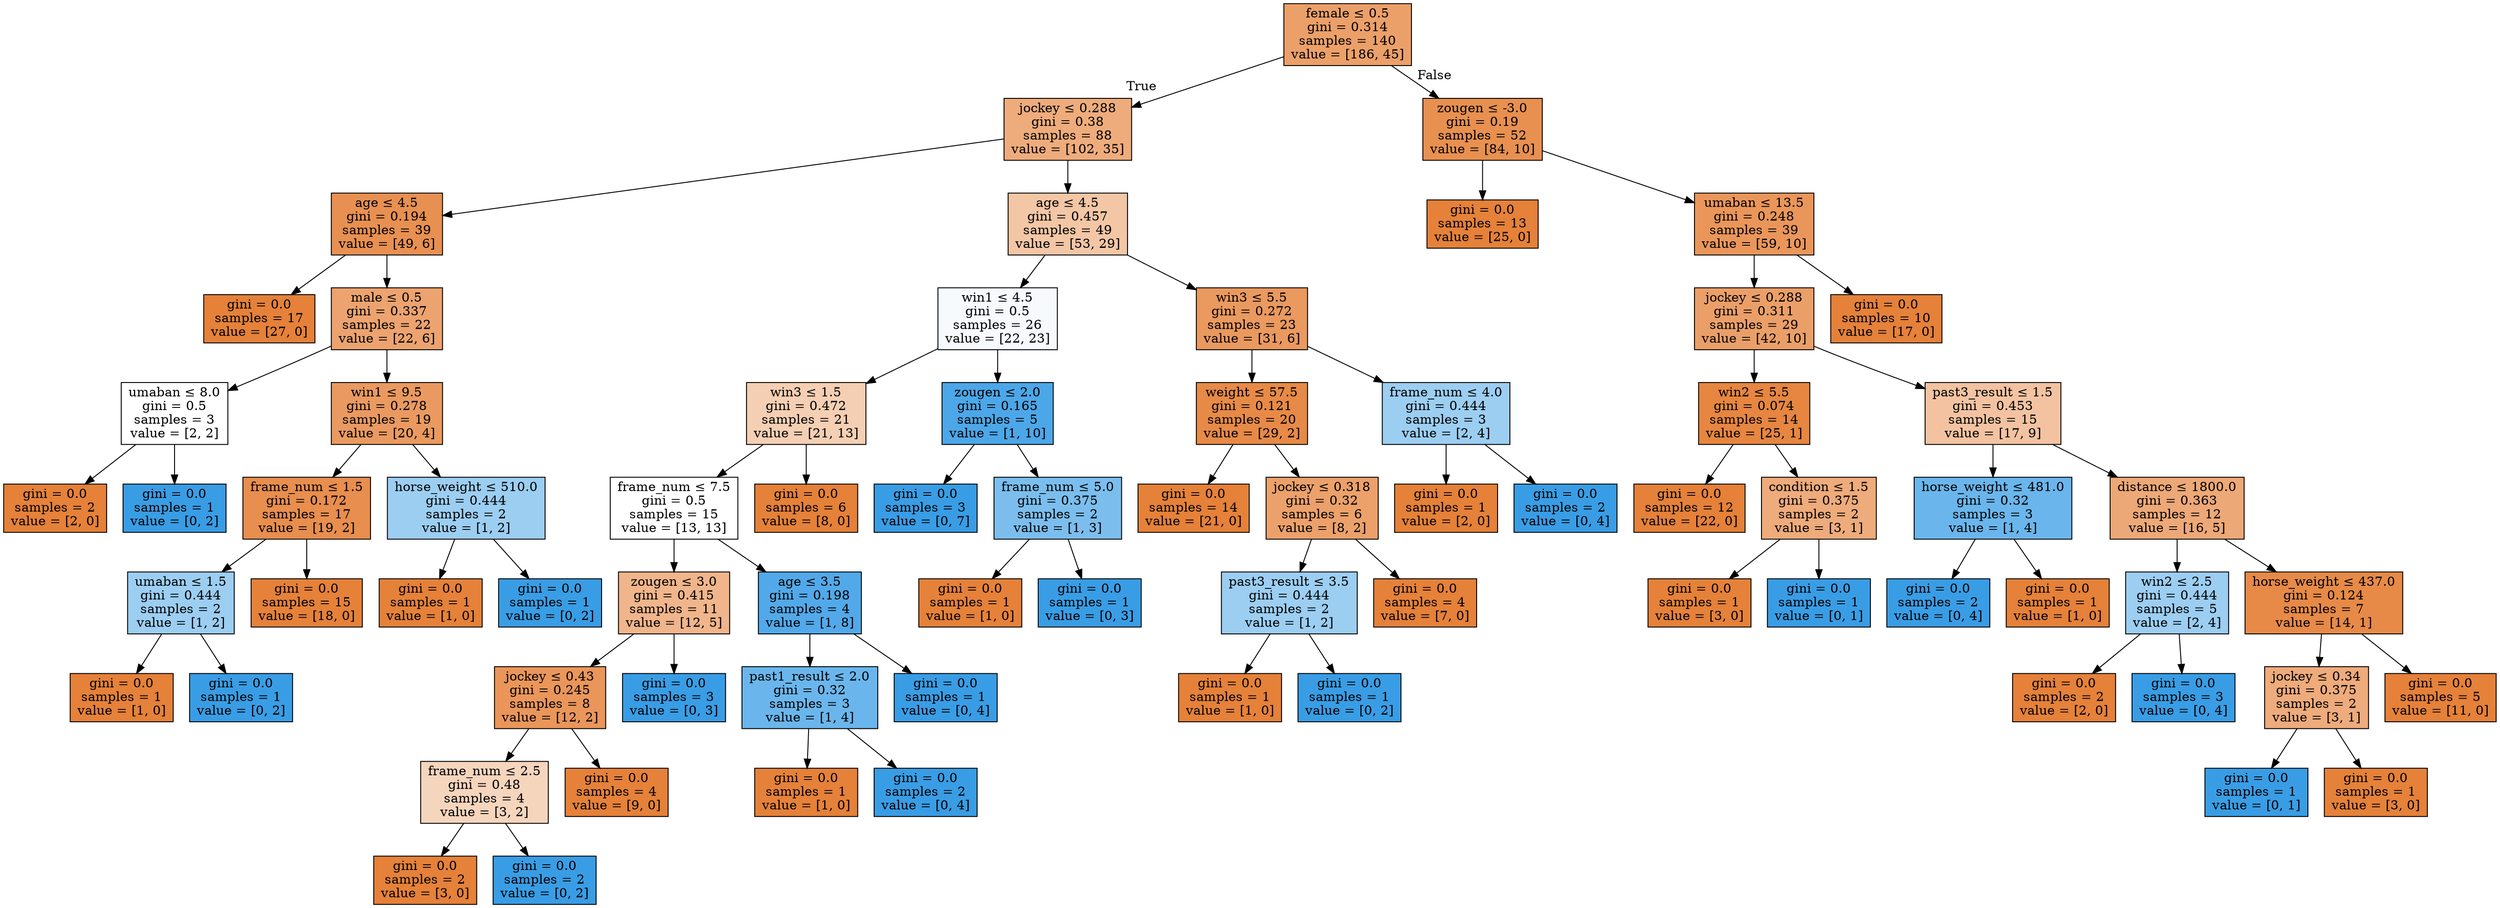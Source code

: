digraph Tree {
node [shape=box, style="filled", color="black"] ;
0 [label=<female &le; 0.5<br/>gini = 0.314<br/>samples = 140<br/>value = [186, 45]>, fillcolor="#e58139c1"] ;
1 [label=<jockey &le; 0.288<br/>gini = 0.38<br/>samples = 88<br/>value = [102, 35]>, fillcolor="#e58139a8"] ;
0 -> 1 [labeldistance=2.5, labelangle=45, headlabel="True"] ;
2 [label=<age &le; 4.5<br/>gini = 0.194<br/>samples = 39<br/>value = [49, 6]>, fillcolor="#e58139e0"] ;
1 -> 2 ;
3 [label=<gini = 0.0<br/>samples = 17<br/>value = [27, 0]>, fillcolor="#e58139ff"] ;
2 -> 3 ;
4 [label=<male &le; 0.5<br/>gini = 0.337<br/>samples = 22<br/>value = [22, 6]>, fillcolor="#e58139b9"] ;
2 -> 4 ;
5 [label=<umaban &le; 8.0<br/>gini = 0.5<br/>samples = 3<br/>value = [2, 2]>, fillcolor="#e5813900"] ;
4 -> 5 ;
6 [label=<gini = 0.0<br/>samples = 2<br/>value = [2, 0]>, fillcolor="#e58139ff"] ;
5 -> 6 ;
7 [label=<gini = 0.0<br/>samples = 1<br/>value = [0, 2]>, fillcolor="#399de5ff"] ;
5 -> 7 ;
8 [label=<win1 &le; 9.5<br/>gini = 0.278<br/>samples = 19<br/>value = [20, 4]>, fillcolor="#e58139cc"] ;
4 -> 8 ;
9 [label=<frame_num &le; 1.5<br/>gini = 0.172<br/>samples = 17<br/>value = [19, 2]>, fillcolor="#e58139e4"] ;
8 -> 9 ;
10 [label=<umaban &le; 1.5<br/>gini = 0.444<br/>samples = 2<br/>value = [1, 2]>, fillcolor="#399de57f"] ;
9 -> 10 ;
11 [label=<gini = 0.0<br/>samples = 1<br/>value = [1, 0]>, fillcolor="#e58139ff"] ;
10 -> 11 ;
12 [label=<gini = 0.0<br/>samples = 1<br/>value = [0, 2]>, fillcolor="#399de5ff"] ;
10 -> 12 ;
13 [label=<gini = 0.0<br/>samples = 15<br/>value = [18, 0]>, fillcolor="#e58139ff"] ;
9 -> 13 ;
14 [label=<horse_weight &le; 510.0<br/>gini = 0.444<br/>samples = 2<br/>value = [1, 2]>, fillcolor="#399de57f"] ;
8 -> 14 ;
15 [label=<gini = 0.0<br/>samples = 1<br/>value = [1, 0]>, fillcolor="#e58139ff"] ;
14 -> 15 ;
16 [label=<gini = 0.0<br/>samples = 1<br/>value = [0, 2]>, fillcolor="#399de5ff"] ;
14 -> 16 ;
17 [label=<age &le; 4.5<br/>gini = 0.457<br/>samples = 49<br/>value = [53, 29]>, fillcolor="#e5813973"] ;
1 -> 17 ;
18 [label=<win1 &le; 4.5<br/>gini = 0.5<br/>samples = 26<br/>value = [22, 23]>, fillcolor="#399de50b"] ;
17 -> 18 ;
19 [label=<win3 &le; 1.5<br/>gini = 0.472<br/>samples = 21<br/>value = [21, 13]>, fillcolor="#e5813961"] ;
18 -> 19 ;
20 [label=<frame_num &le; 7.5<br/>gini = 0.5<br/>samples = 15<br/>value = [13, 13]>, fillcolor="#e5813900"] ;
19 -> 20 ;
21 [label=<zougen &le; 3.0<br/>gini = 0.415<br/>samples = 11<br/>value = [12, 5]>, fillcolor="#e5813995"] ;
20 -> 21 ;
22 [label=<jockey &le; 0.43<br/>gini = 0.245<br/>samples = 8<br/>value = [12, 2]>, fillcolor="#e58139d4"] ;
21 -> 22 ;
23 [label=<frame_num &le; 2.5<br/>gini = 0.48<br/>samples = 4<br/>value = [3, 2]>, fillcolor="#e5813955"] ;
22 -> 23 ;
24 [label=<gini = 0.0<br/>samples = 2<br/>value = [3, 0]>, fillcolor="#e58139ff"] ;
23 -> 24 ;
25 [label=<gini = 0.0<br/>samples = 2<br/>value = [0, 2]>, fillcolor="#399de5ff"] ;
23 -> 25 ;
26 [label=<gini = 0.0<br/>samples = 4<br/>value = [9, 0]>, fillcolor="#e58139ff"] ;
22 -> 26 ;
27 [label=<gini = 0.0<br/>samples = 3<br/>value = [0, 3]>, fillcolor="#399de5ff"] ;
21 -> 27 ;
28 [label=<age &le; 3.5<br/>gini = 0.198<br/>samples = 4<br/>value = [1, 8]>, fillcolor="#399de5df"] ;
20 -> 28 ;
29 [label=<past1_result &le; 2.0<br/>gini = 0.32<br/>samples = 3<br/>value = [1, 4]>, fillcolor="#399de5bf"] ;
28 -> 29 ;
30 [label=<gini = 0.0<br/>samples = 1<br/>value = [1, 0]>, fillcolor="#e58139ff"] ;
29 -> 30 ;
31 [label=<gini = 0.0<br/>samples = 2<br/>value = [0, 4]>, fillcolor="#399de5ff"] ;
29 -> 31 ;
32 [label=<gini = 0.0<br/>samples = 1<br/>value = [0, 4]>, fillcolor="#399de5ff"] ;
28 -> 32 ;
33 [label=<gini = 0.0<br/>samples = 6<br/>value = [8, 0]>, fillcolor="#e58139ff"] ;
19 -> 33 ;
34 [label=<zougen &le; 2.0<br/>gini = 0.165<br/>samples = 5<br/>value = [1, 10]>, fillcolor="#399de5e6"] ;
18 -> 34 ;
35 [label=<gini = 0.0<br/>samples = 3<br/>value = [0, 7]>, fillcolor="#399de5ff"] ;
34 -> 35 ;
36 [label=<frame_num &le; 5.0<br/>gini = 0.375<br/>samples = 2<br/>value = [1, 3]>, fillcolor="#399de5aa"] ;
34 -> 36 ;
37 [label=<gini = 0.0<br/>samples = 1<br/>value = [1, 0]>, fillcolor="#e58139ff"] ;
36 -> 37 ;
38 [label=<gini = 0.0<br/>samples = 1<br/>value = [0, 3]>, fillcolor="#399de5ff"] ;
36 -> 38 ;
39 [label=<win3 &le; 5.5<br/>gini = 0.272<br/>samples = 23<br/>value = [31, 6]>, fillcolor="#e58139ce"] ;
17 -> 39 ;
40 [label=<weight &le; 57.5<br/>gini = 0.121<br/>samples = 20<br/>value = [29, 2]>, fillcolor="#e58139ed"] ;
39 -> 40 ;
41 [label=<gini = 0.0<br/>samples = 14<br/>value = [21, 0]>, fillcolor="#e58139ff"] ;
40 -> 41 ;
42 [label=<jockey &le; 0.318<br/>gini = 0.32<br/>samples = 6<br/>value = [8, 2]>, fillcolor="#e58139bf"] ;
40 -> 42 ;
43 [label=<past3_result &le; 3.5<br/>gini = 0.444<br/>samples = 2<br/>value = [1, 2]>, fillcolor="#399de57f"] ;
42 -> 43 ;
44 [label=<gini = 0.0<br/>samples = 1<br/>value = [1, 0]>, fillcolor="#e58139ff"] ;
43 -> 44 ;
45 [label=<gini = 0.0<br/>samples = 1<br/>value = [0, 2]>, fillcolor="#399de5ff"] ;
43 -> 45 ;
46 [label=<gini = 0.0<br/>samples = 4<br/>value = [7, 0]>, fillcolor="#e58139ff"] ;
42 -> 46 ;
47 [label=<frame_num &le; 4.0<br/>gini = 0.444<br/>samples = 3<br/>value = [2, 4]>, fillcolor="#399de57f"] ;
39 -> 47 ;
48 [label=<gini = 0.0<br/>samples = 1<br/>value = [2, 0]>, fillcolor="#e58139ff"] ;
47 -> 48 ;
49 [label=<gini = 0.0<br/>samples = 2<br/>value = [0, 4]>, fillcolor="#399de5ff"] ;
47 -> 49 ;
50 [label=<zougen &le; -3.0<br/>gini = 0.19<br/>samples = 52<br/>value = [84, 10]>, fillcolor="#e58139e1"] ;
0 -> 50 [labeldistance=2.5, labelangle=-45, headlabel="False"] ;
51 [label=<gini = 0.0<br/>samples = 13<br/>value = [25, 0]>, fillcolor="#e58139ff"] ;
50 -> 51 ;
52 [label=<umaban &le; 13.5<br/>gini = 0.248<br/>samples = 39<br/>value = [59, 10]>, fillcolor="#e58139d4"] ;
50 -> 52 ;
53 [label=<jockey &le; 0.288<br/>gini = 0.311<br/>samples = 29<br/>value = [42, 10]>, fillcolor="#e58139c2"] ;
52 -> 53 ;
54 [label=<win2 &le; 5.5<br/>gini = 0.074<br/>samples = 14<br/>value = [25, 1]>, fillcolor="#e58139f5"] ;
53 -> 54 ;
55 [label=<gini = 0.0<br/>samples = 12<br/>value = [22, 0]>, fillcolor="#e58139ff"] ;
54 -> 55 ;
56 [label=<condition &le; 1.5<br/>gini = 0.375<br/>samples = 2<br/>value = [3, 1]>, fillcolor="#e58139aa"] ;
54 -> 56 ;
57 [label=<gini = 0.0<br/>samples = 1<br/>value = [3, 0]>, fillcolor="#e58139ff"] ;
56 -> 57 ;
58 [label=<gini = 0.0<br/>samples = 1<br/>value = [0, 1]>, fillcolor="#399de5ff"] ;
56 -> 58 ;
59 [label=<past3_result &le; 1.5<br/>gini = 0.453<br/>samples = 15<br/>value = [17, 9]>, fillcolor="#e5813978"] ;
53 -> 59 ;
60 [label=<horse_weight &le; 481.0<br/>gini = 0.32<br/>samples = 3<br/>value = [1, 4]>, fillcolor="#399de5bf"] ;
59 -> 60 ;
61 [label=<gini = 0.0<br/>samples = 2<br/>value = [0, 4]>, fillcolor="#399de5ff"] ;
60 -> 61 ;
62 [label=<gini = 0.0<br/>samples = 1<br/>value = [1, 0]>, fillcolor="#e58139ff"] ;
60 -> 62 ;
63 [label=<distance &le; 1800.0<br/>gini = 0.363<br/>samples = 12<br/>value = [16, 5]>, fillcolor="#e58139af"] ;
59 -> 63 ;
64 [label=<win2 &le; 2.5<br/>gini = 0.444<br/>samples = 5<br/>value = [2, 4]>, fillcolor="#399de57f"] ;
63 -> 64 ;
65 [label=<gini = 0.0<br/>samples = 2<br/>value = [2, 0]>, fillcolor="#e58139ff"] ;
64 -> 65 ;
66 [label=<gini = 0.0<br/>samples = 3<br/>value = [0, 4]>, fillcolor="#399de5ff"] ;
64 -> 66 ;
67 [label=<horse_weight &le; 437.0<br/>gini = 0.124<br/>samples = 7<br/>value = [14, 1]>, fillcolor="#e58139ed"] ;
63 -> 67 ;
68 [label=<jockey &le; 0.34<br/>gini = 0.375<br/>samples = 2<br/>value = [3, 1]>, fillcolor="#e58139aa"] ;
67 -> 68 ;
69 [label=<gini = 0.0<br/>samples = 1<br/>value = [0, 1]>, fillcolor="#399de5ff"] ;
68 -> 69 ;
70 [label=<gini = 0.0<br/>samples = 1<br/>value = [3, 0]>, fillcolor="#e58139ff"] ;
68 -> 70 ;
71 [label=<gini = 0.0<br/>samples = 5<br/>value = [11, 0]>, fillcolor="#e58139ff"] ;
67 -> 71 ;
72 [label=<gini = 0.0<br/>samples = 10<br/>value = [17, 0]>, fillcolor="#e58139ff"] ;
52 -> 72 ;
}